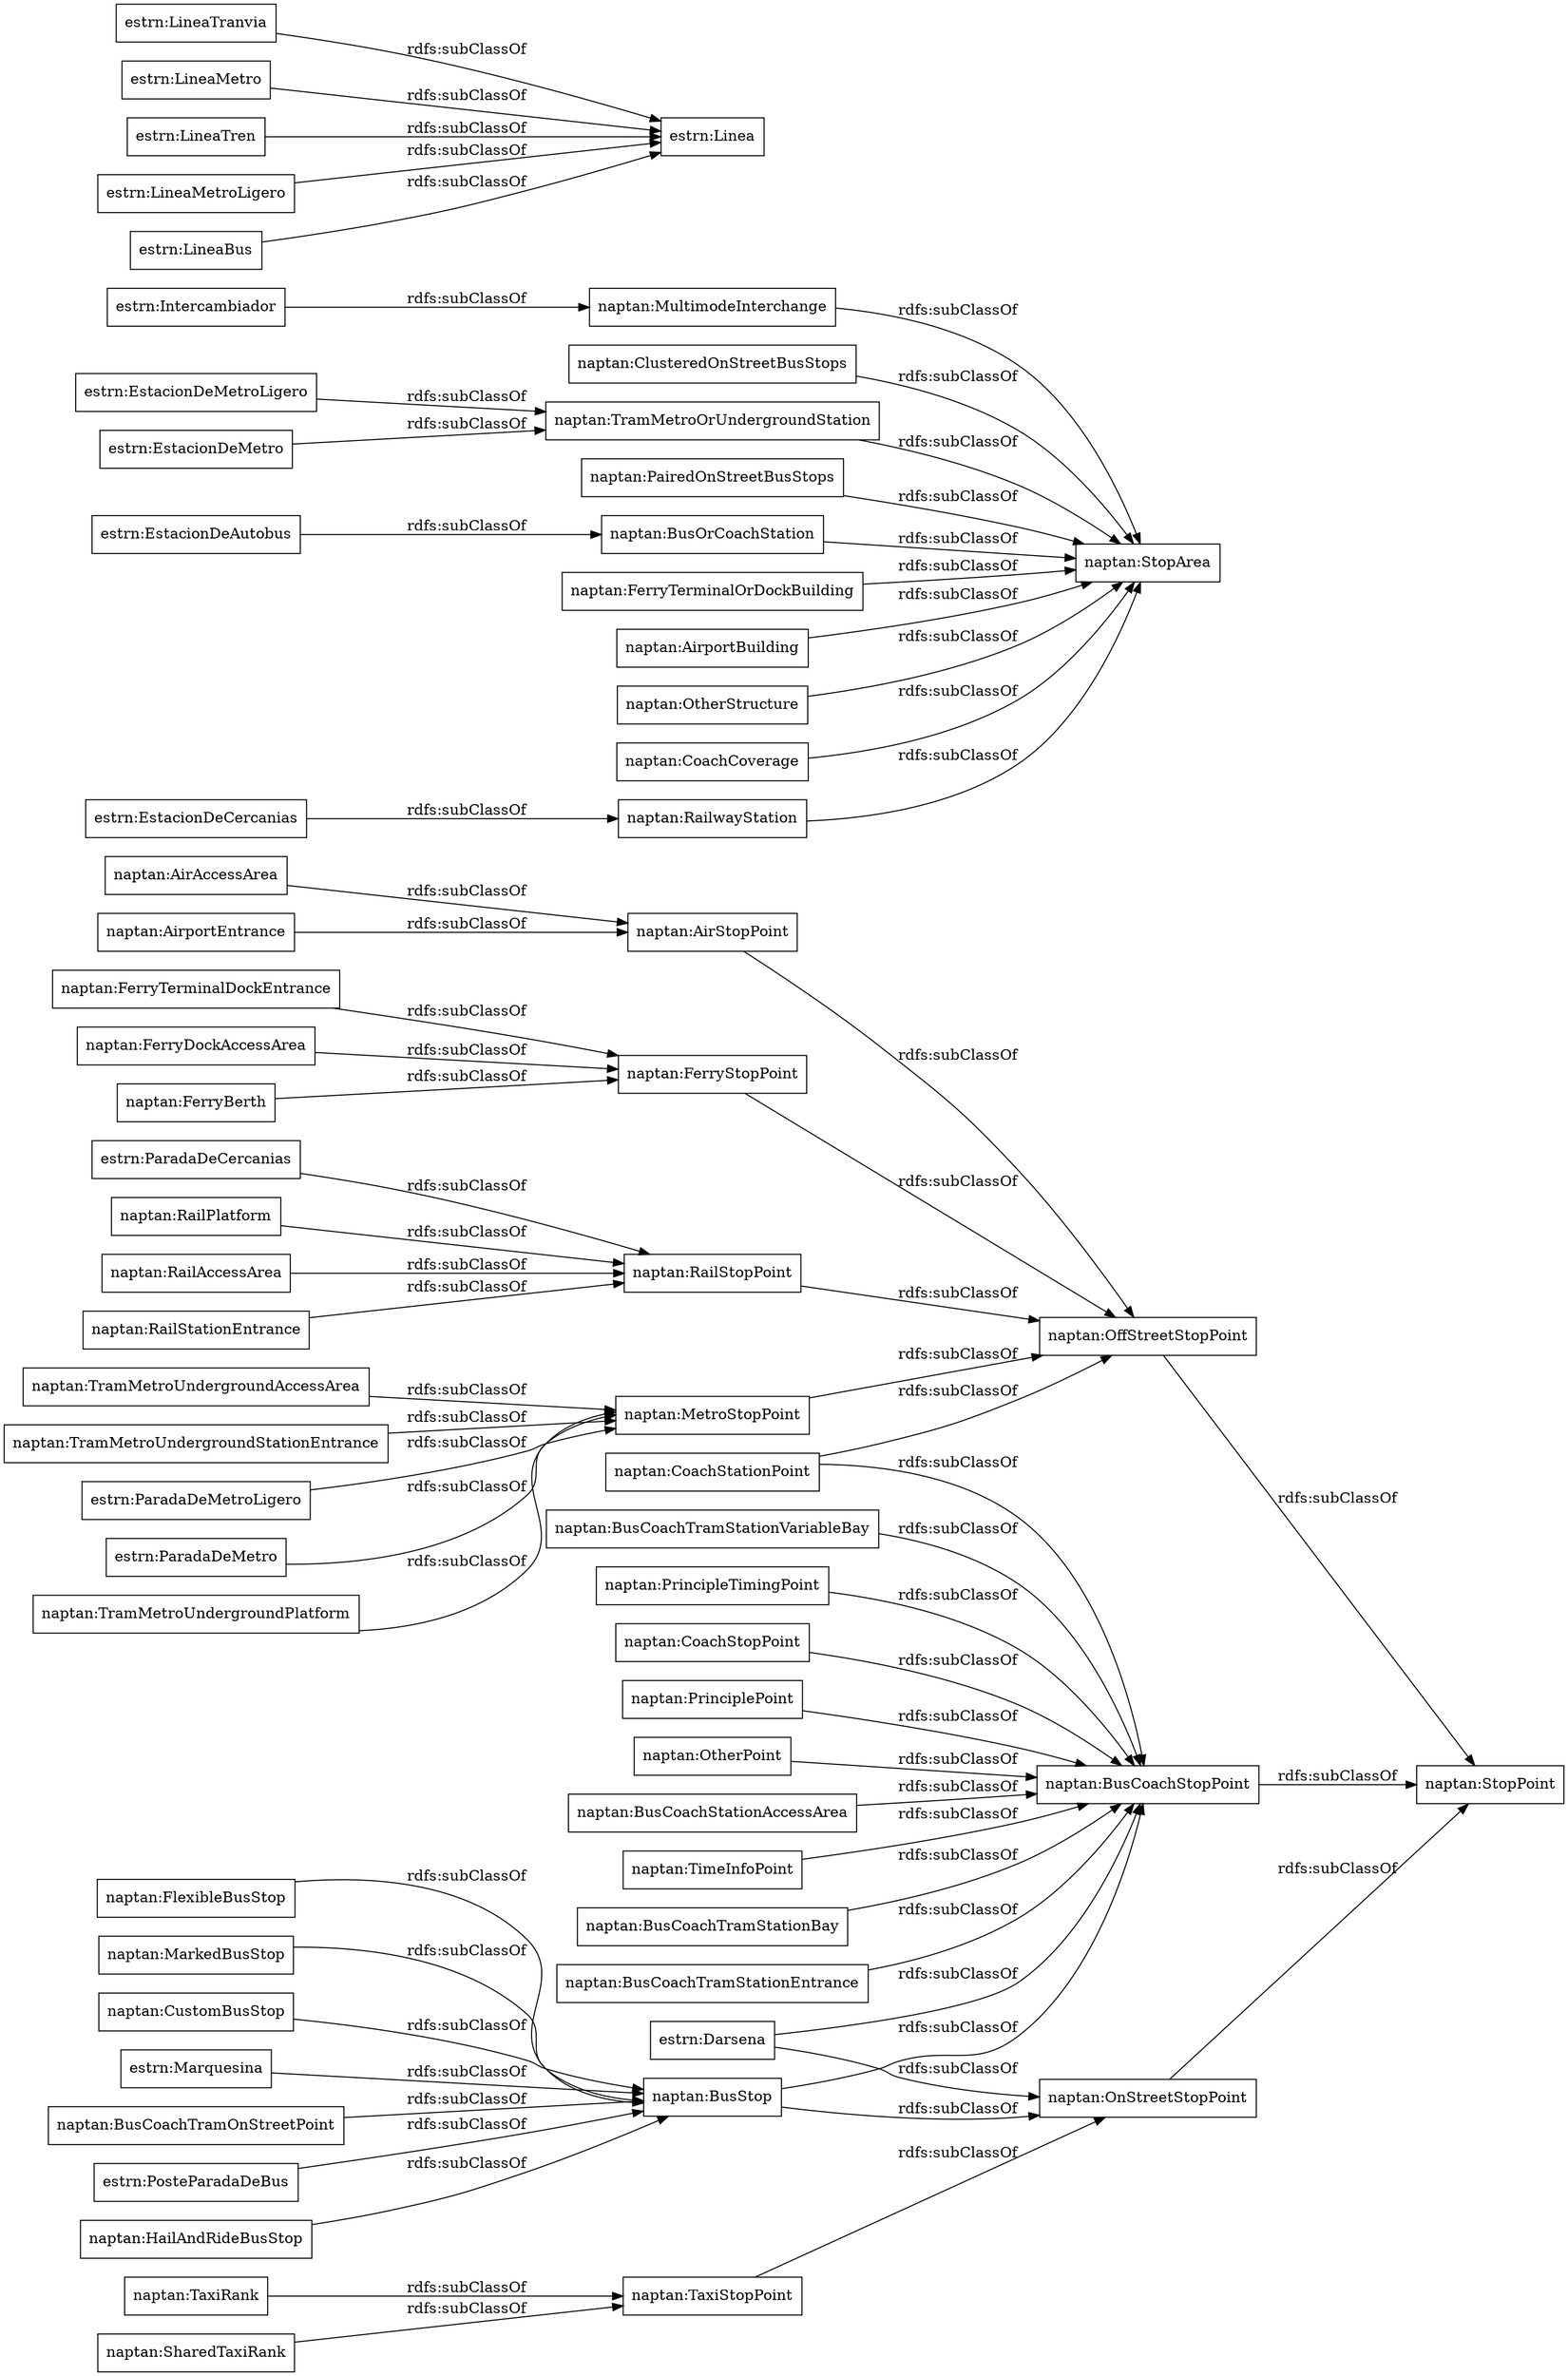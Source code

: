 digraph ar2dtool_diagram { 
rankdir=LR;
size="1000"
node [shape = rectangle, color="black"]; "naptan:HailAndRideBusStop" "naptan:OffStreetStopPoint" "estrn:Intercambiador" "naptan:BusCoachTramStationVariableBay" "naptan:OnStreetStopPoint" "estrn:EstacionDeMetroLigero" "naptan:AirStopPoint" "naptan:RailPlatform" "estrn:LineaTranvia" "naptan:PrincipleTimingPoint" "naptan:FerryStopPoint" "estrn:LineaMetro" "naptan:TramMetroUndergroundPlatform" "naptan:RailStopPoint" "naptan:CustomBusStop" "naptan:BusStop" "naptan:ClusteredOnStreetBusStops" "naptan:BusCoachStopPoint" "naptan:FerryTerminalDockEntrance" "naptan:TramMetroUndergroundAccessArea" "naptan:AirportEntrance" "naptan:StopPoint" "estrn:Linea" "naptan:FerryDockAccessArea" "naptan:TramMetroOrUndergroundStation" "naptan:TramMetroUndergroundStationEntrance" "estrn:LineaTren" "naptan:PairedOnStreetBusStops" "estrn:LineaMetroLigero" "naptan:BusOrCoachStation" "naptan:SharedTaxiRank" "naptan:CoachStationPoint" "naptan:TaxiRank" "naptan:FerryTerminalOrDockBuilding" "naptan:CoachStopPoint" "estrn:Marquesina" "estrn:Darsena" "naptan:TaxiStopPoint" "naptan:AirportBuilding" "naptan:StopArea" "naptan:RailAccessArea" "naptan:PrinciplePoint" "naptan:FerryBerth" "estrn:ParadaDeMetroLigero" "naptan:OtherPoint" "naptan:MultimodeInterchange" "naptan:BusCoachStationAccessArea" "naptan:TimeInfoPoint" "estrn:EstacionDeCercanias" "naptan:OtherStructure" "naptan:CoachCoverage" "naptan:BusCoachTramOnStreetPoint" "naptan:BusCoachTramStationBay" "estrn:EstacionDeMetro" "naptan:BusCoachTramStationEntrance" "estrn:EstacionDeAutobus" "estrn:PosteParadaDeBus" "naptan:AirAccessArea" "naptan:FlexibleBusStop" "estrn:ParadaDeMetro" "naptan:RailStationEntrance" "estrn:LineaBus" "naptan:MetroStopPoint" "naptan:MarkedBusStop" "naptan:RailwayStation" "estrn:ParadaDeCercanias" ; /*classes style*/
	"estrn:EstacionDeCercanias" -> "naptan:RailwayStation" [ label = "rdfs:subClassOf" ];
	"naptan:AirportEntrance" -> "naptan:AirStopPoint" [ label = "rdfs:subClassOf" ];
	"naptan:FerryStopPoint" -> "naptan:OffStreetStopPoint" [ label = "rdfs:subClassOf" ];
	"naptan:RailStopPoint" -> "naptan:OffStreetStopPoint" [ label = "rdfs:subClassOf" ];
	"estrn:EstacionDeMetroLigero" -> "naptan:TramMetroOrUndergroundStation" [ label = "rdfs:subClassOf" ];
	"naptan:AirAccessArea" -> "naptan:AirStopPoint" [ label = "rdfs:subClassOf" ];
	"estrn:LineaTren" -> "estrn:Linea" [ label = "rdfs:subClassOf" ];
	"estrn:ParadaDeMetroLigero" -> "naptan:MetroStopPoint" [ label = "rdfs:subClassOf" ];
	"naptan:AirStopPoint" -> "naptan:OffStreetStopPoint" [ label = "rdfs:subClassOf" ];
	"naptan:RailAccessArea" -> "naptan:RailStopPoint" [ label = "rdfs:subClassOf" ];
	"naptan:RailwayStation" -> "naptan:StopArea" [ label = "rdfs:subClassOf" ];
	"naptan:OffStreetStopPoint" -> "naptan:StopPoint" [ label = "rdfs:subClassOf" ];
	"naptan:TramMetroUndergroundPlatform" -> "naptan:MetroStopPoint" [ label = "rdfs:subClassOf" ];
	"estrn:LineaTranvia" -> "estrn:Linea" [ label = "rdfs:subClassOf" ];
	"estrn:EstacionDeAutobus" -> "naptan:BusOrCoachStation" [ label = "rdfs:subClassOf" ];
	"naptan:BusCoachTramStationVariableBay" -> "naptan:BusCoachStopPoint" [ label = "rdfs:subClassOf" ];
	"naptan:CoachStationPoint" -> "naptan:OffStreetStopPoint" [ label = "rdfs:subClassOf" ];
	"naptan:CoachStationPoint" -> "naptan:BusCoachStopPoint" [ label = "rdfs:subClassOf" ];
	"estrn:LineaBus" -> "estrn:Linea" [ label = "rdfs:subClassOf" ];
	"naptan:CustomBusStop" -> "naptan:BusStop" [ label = "rdfs:subClassOf" ];
	"naptan:RailPlatform" -> "naptan:RailStopPoint" [ label = "rdfs:subClassOf" ];
	"naptan:TramMetroUndergroundAccessArea" -> "naptan:MetroStopPoint" [ label = "rdfs:subClassOf" ];
	"naptan:OtherStructure" -> "naptan:StopArea" [ label = "rdfs:subClassOf" ];
	"estrn:LineaMetroLigero" -> "estrn:Linea" [ label = "rdfs:subClassOf" ];
	"naptan:PrinciplePoint" -> "naptan:BusCoachStopPoint" [ label = "rdfs:subClassOf" ];
	"estrn:ParadaDeCercanias" -> "naptan:RailStopPoint" [ label = "rdfs:subClassOf" ];
	"naptan:TaxiStopPoint" -> "naptan:OnStreetStopPoint" [ label = "rdfs:subClassOf" ];
	"estrn:Marquesina" -> "naptan:BusStop" [ label = "rdfs:subClassOf" ];
	"naptan:BusOrCoachStation" -> "naptan:StopArea" [ label = "rdfs:subClassOf" ];
	"estrn:PosteParadaDeBus" -> "naptan:BusStop" [ label = "rdfs:subClassOf" ];
	"naptan:BusCoachStopPoint" -> "naptan:StopPoint" [ label = "rdfs:subClassOf" ];
	"estrn:EstacionDeMetro" -> "naptan:TramMetroOrUndergroundStation" [ label = "rdfs:subClassOf" ];
	"naptan:FlexibleBusStop" -> "naptan:BusStop" [ label = "rdfs:subClassOf" ];
	"naptan:MetroStopPoint" -> "naptan:OffStreetStopPoint" [ label = "rdfs:subClassOf" ];
	"naptan:BusStop" -> "naptan:OnStreetStopPoint" [ label = "rdfs:subClassOf" ];
	"naptan:BusStop" -> "naptan:BusCoachStopPoint" [ label = "rdfs:subClassOf" ];
	"naptan:TramMetroUndergroundStationEntrance" -> "naptan:MetroStopPoint" [ label = "rdfs:subClassOf" ];
	"naptan:FerryTerminalDockEntrance" -> "naptan:FerryStopPoint" [ label = "rdfs:subClassOf" ];
	"naptan:PairedOnStreetBusStops" -> "naptan:StopArea" [ label = "rdfs:subClassOf" ];
	"naptan:AirportBuilding" -> "naptan:StopArea" [ label = "rdfs:subClassOf" ];
	"estrn:LineaMetro" -> "estrn:Linea" [ label = "rdfs:subClassOf" ];
	"naptan:PrincipleTimingPoint" -> "naptan:BusCoachStopPoint" [ label = "rdfs:subClassOf" ];
	"naptan:OnStreetStopPoint" -> "naptan:StopPoint" [ label = "rdfs:subClassOf" ];
	"naptan:TimeInfoPoint" -> "naptan:BusCoachStopPoint" [ label = "rdfs:subClassOf" ];
	"naptan:TramMetroOrUndergroundStation" -> "naptan:StopArea" [ label = "rdfs:subClassOf" ];
	"naptan:BusCoachTramStationEntrance" -> "naptan:BusCoachStopPoint" [ label = "rdfs:subClassOf" ];
	"naptan:FerryBerth" -> "naptan:FerryStopPoint" [ label = "rdfs:subClassOf" ];
	"naptan:TaxiRank" -> "naptan:TaxiStopPoint" [ label = "rdfs:subClassOf" ];
	"estrn:Intercambiador" -> "naptan:MultimodeInterchange" [ label = "rdfs:subClassOf" ];
	"estrn:Darsena" -> "naptan:OnStreetStopPoint" [ label = "rdfs:subClassOf" ];
	"estrn:Darsena" -> "naptan:BusCoachStopPoint" [ label = "rdfs:subClassOf" ];
	"naptan:CoachCoverage" -> "naptan:StopArea" [ label = "rdfs:subClassOf" ];
	"naptan:RailStationEntrance" -> "naptan:RailStopPoint" [ label = "rdfs:subClassOf" ];
	"naptan:SharedTaxiRank" -> "naptan:TaxiStopPoint" [ label = "rdfs:subClassOf" ];
	"naptan:MultimodeInterchange" -> "naptan:StopArea" [ label = "rdfs:subClassOf" ];
	"naptan:BusCoachStationAccessArea" -> "naptan:BusCoachStopPoint" [ label = "rdfs:subClassOf" ];
	"naptan:CoachStopPoint" -> "naptan:BusCoachStopPoint" [ label = "rdfs:subClassOf" ];
	"naptan:BusCoachTramOnStreetPoint" -> "naptan:BusStop" [ label = "rdfs:subClassOf" ];
	"naptan:OtherPoint" -> "naptan:BusCoachStopPoint" [ label = "rdfs:subClassOf" ];
	"naptan:MarkedBusStop" -> "naptan:BusStop" [ label = "rdfs:subClassOf" ];
	"naptan:FerryDockAccessArea" -> "naptan:FerryStopPoint" [ label = "rdfs:subClassOf" ];
	"estrn:ParadaDeMetro" -> "naptan:MetroStopPoint" [ label = "rdfs:subClassOf" ];
	"naptan:ClusteredOnStreetBusStops" -> "naptan:StopArea" [ label = "rdfs:subClassOf" ];
	"naptan:HailAndRideBusStop" -> "naptan:BusStop" [ label = "rdfs:subClassOf" ];
	"naptan:FerryTerminalOrDockBuilding" -> "naptan:StopArea" [ label = "rdfs:subClassOf" ];
	"naptan:BusCoachTramStationBay" -> "naptan:BusCoachStopPoint" [ label = "rdfs:subClassOf" ];

}

